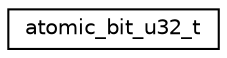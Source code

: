 digraph "Graphical Class Hierarchy"
{
 // LATEX_PDF_SIZE
  edge [fontname="Helvetica",fontsize="10",labelfontname="Helvetica",labelfontsize="10"];
  node [fontname="Helvetica",fontsize="10",shape=record];
  rankdir="LR";
  Node0 [label="atomic_bit_u32_t",height=0.2,width=0.4,color="black", fillcolor="white", style="filled",URL="$structatomic__bit__u32__t.html",tooltip="Type specifying a bit in an uint32_t"];
}
